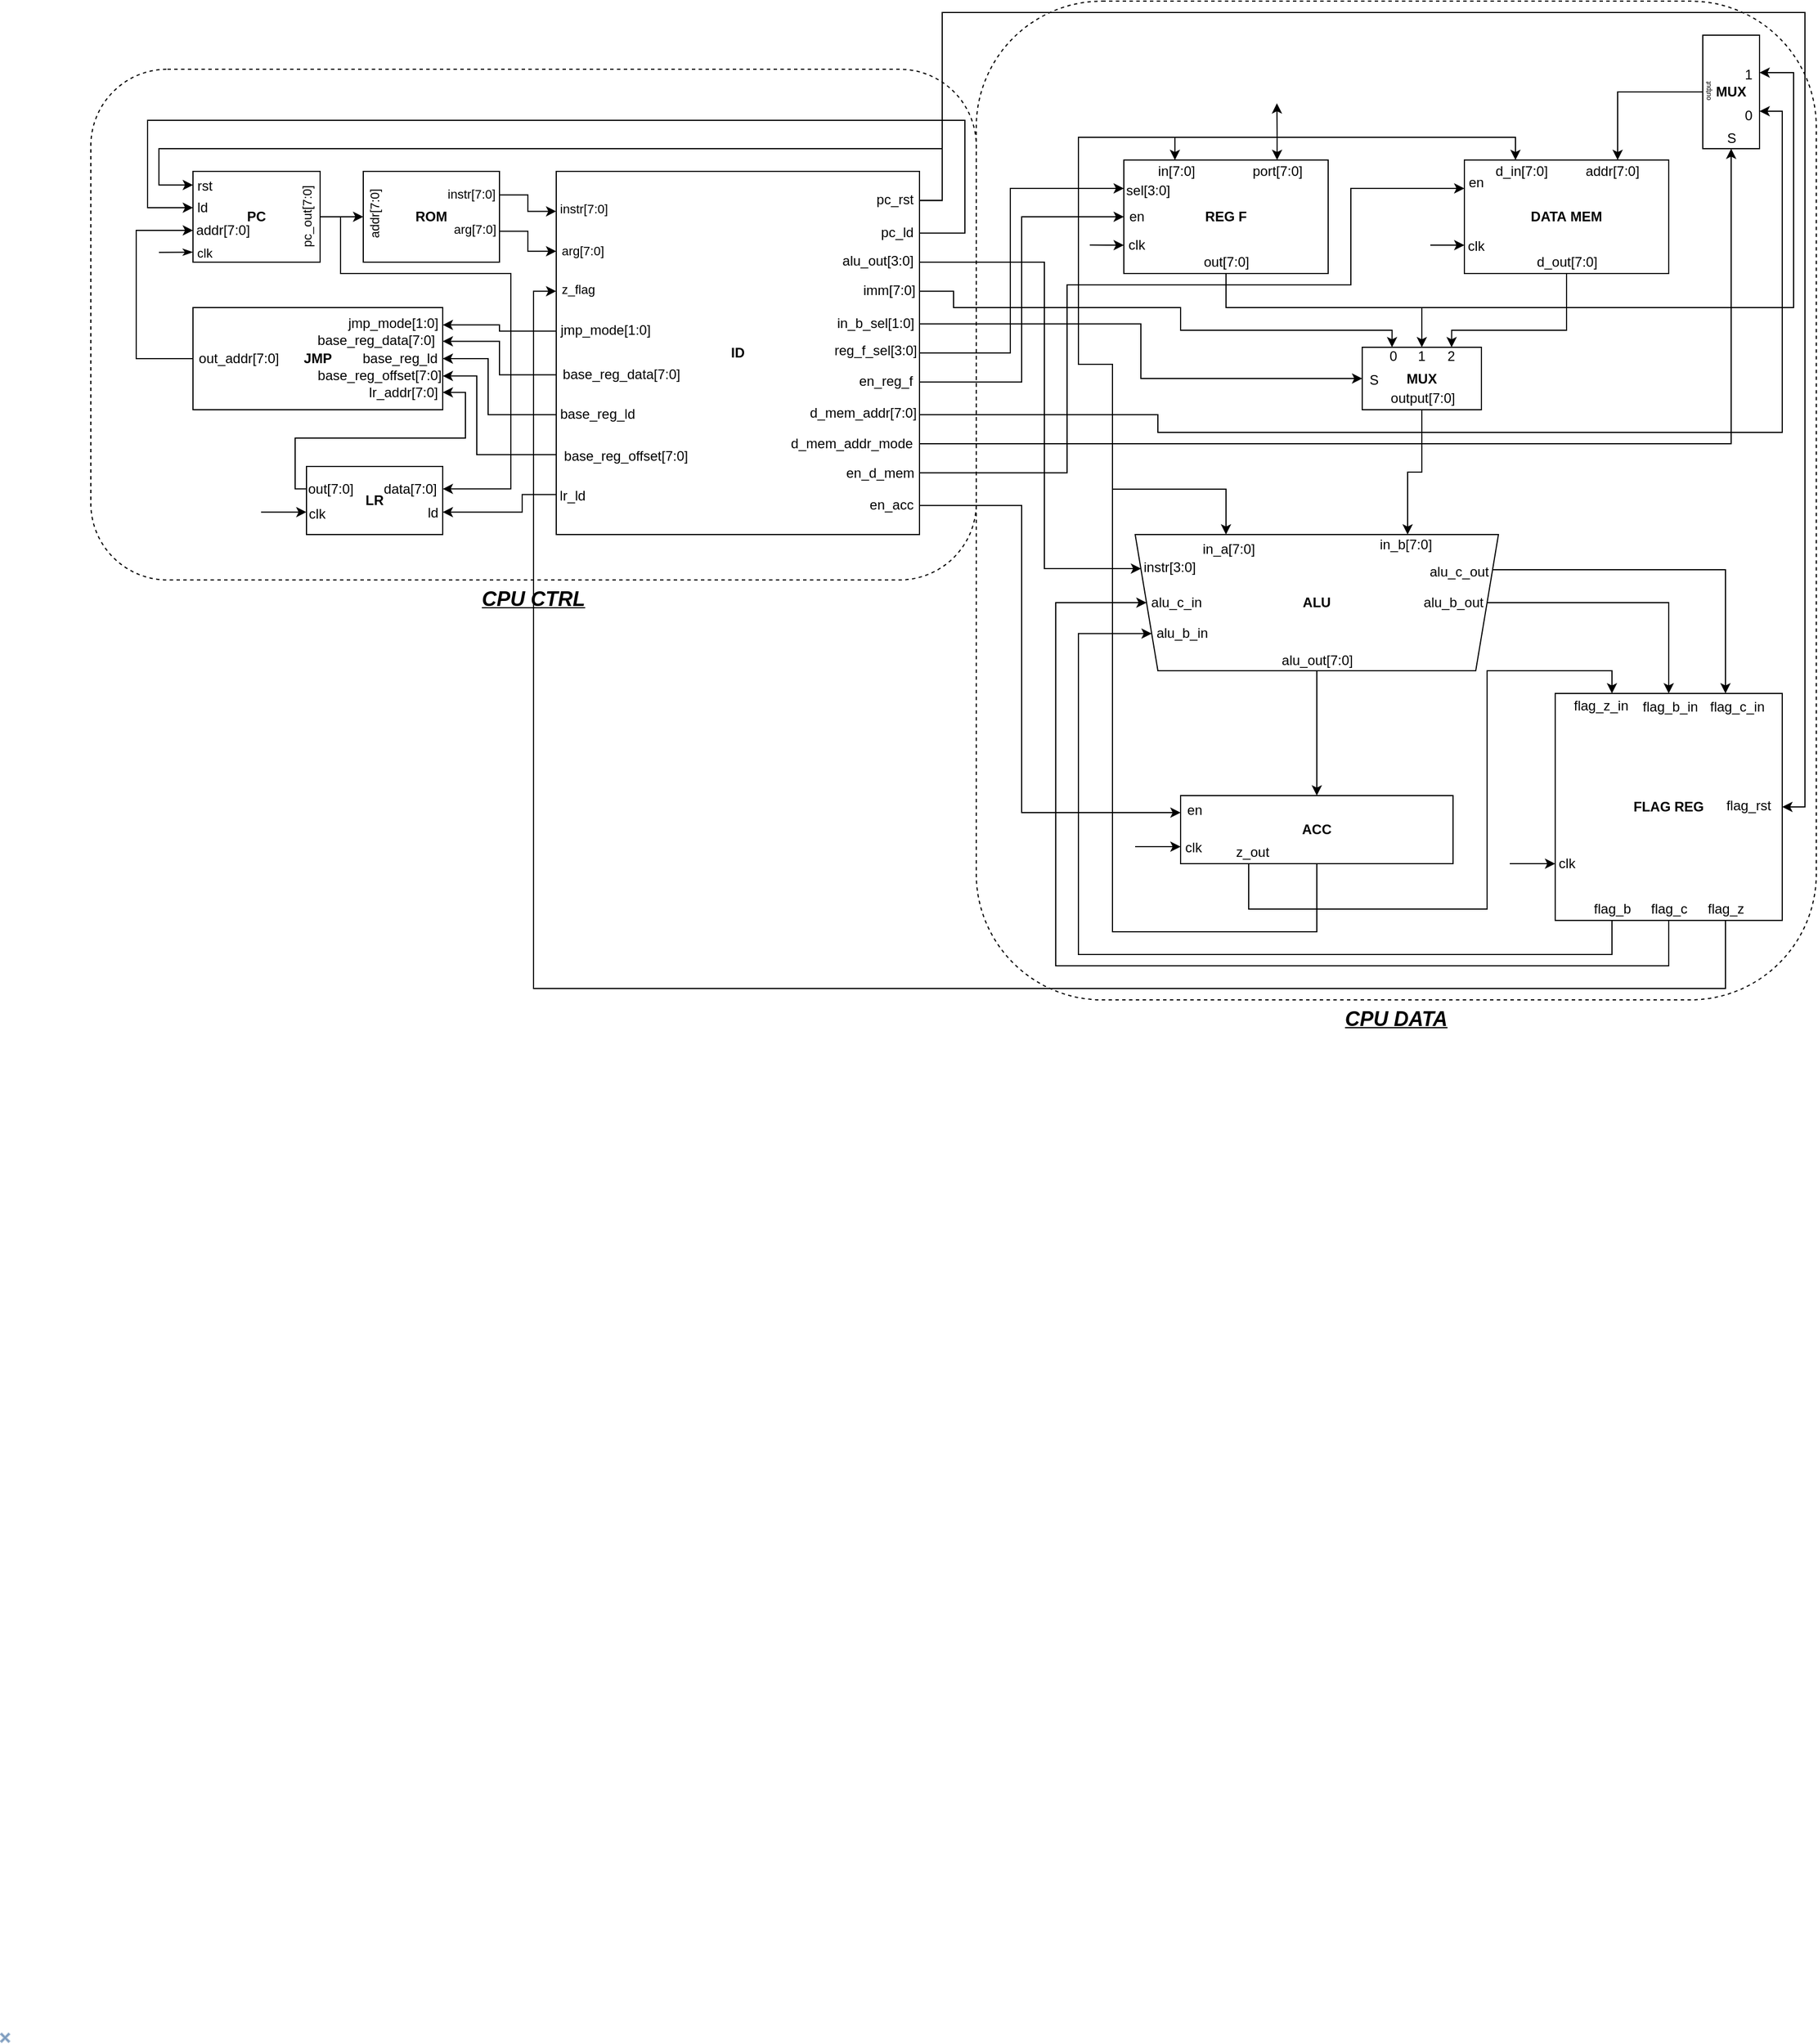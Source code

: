 <mxfile scale="1" border="50">
    <diagram id="46gFqRR7cMOW59YAce9c" name="Page-1">
        <mxGraphModel dx="1373" dy="2453" grid="1" gridSize="10" guides="1" tooltips="1" connect="1" arrows="1" fold="1" page="1" pageScale="1" pageWidth="1600" pageHeight="900" background="none" math="0" shadow="0">
            <root>
                <mxCell id="0"/>
                <mxCell id="1" parent="0"/>
                <mxCell id="214" value="&lt;b&gt;&lt;i&gt;&lt;u&gt;&lt;font style=&quot;font-size: 18px;&quot;&gt;CPU DATA&lt;/font&gt;&lt;/u&gt;&lt;/i&gt;&lt;/b&gt;" style="rounded=1;whiteSpace=wrap;html=1;sketch=0;hachureGap=4;jiggle=2;curveFitting=1;fontFamily=Helvetica;fontSize=12;fillColor=none;dashed=1;strokeWidth=1;glass=0;labelPosition=center;verticalLabelPosition=bottom;align=center;verticalAlign=top;" vertex="1" parent="1">
                    <mxGeometry x="860" y="-1790" width="740" height="880" as="geometry"/>
                </mxCell>
                <mxCell id="163" value="DATA&amp;nbsp;MEM" style="rounded=0;whiteSpace=wrap;html=1;hachureGap=4;fontFamily=Helvetica;fontSize=12;fontStyle=1;points=[[0,0.25,0,0,0],[0,0.5,0,0,0],[0,0.75,0,0,0],[0.25,0,0,0,0],[0.5,1,0,0,0],[0.75,0,0,0,0]];" vertex="1" parent="1">
                    <mxGeometry x="1290" y="-1650" width="180" height="100" as="geometry"/>
                </mxCell>
                <mxCell id="193" value="MUX" style="rounded=0;whiteSpace=wrap;html=1;sketch=0;hachureGap=4;jiggle=2;curveFitting=1;fontFamily=Helvetica;fontSize=12;points=[[0,0.5,0,0,0],[0.25,0,0,0,0],[0.5,0,0,0,0],[0.5,1,0,0,0],[0.75,0,0,0,0]];flipH=1;fontStyle=1;flipV=1;direction=west;" vertex="1" parent="1">
                    <mxGeometry x="1200" y="-1485" width="105" height="55" as="geometry"/>
                </mxCell>
                <mxCell id="29" value="&lt;p&gt;&lt;span&gt;ID&lt;/span&gt;&lt;/p&gt;" style="rounded=0;whiteSpace=wrap;html=1;points=[[0,0.11,0,0,0],[0,0.22,0,0,0],[0,0.33,0,0,0],[0,0.44,0,0,0],[0,0.56,0,0,0],[0,0.67,0,0,0],[0,0.78,0,0,0],[0,0.89,0,0,0],[1,0.08,0,0,0],[1,0.17,0,0,0],[1,0.25,0,0,0],[1,0.33,0,0,0],[1,0.42,0,0,0],[1,0.5,0,0,0],[1,0.58,0,0,0],[1,0.67,0,0,0],[1,0.75,0,0,0],[1,0.83,0,0,0],[1,0.92,0,0,0]];fontStyle=1" parent="1" vertex="1">
                    <mxGeometry x="490" y="-1640" width="320" height="320" as="geometry"/>
                </mxCell>
                <mxCell id="201" style="edgeStyle=orthogonalEdgeStyle;rounded=0;sketch=0;hachureGap=4;jiggle=2;curveFitting=1;html=1;exitX=1;exitY=0.42;exitDx=0;exitDy=0;exitPerimeter=0;entryX=0;entryY=0.5;entryDx=0;entryDy=0;entryPerimeter=0;fontFamily=Helvetica;fontSize=12;startArrow=none;startFill=0;endArrow=classic;endFill=1;" edge="1" parent="1" source="29" target="193">
                    <mxGeometry relative="1" as="geometry"/>
                </mxCell>
                <mxCell id="206" value="in_b_sel[1:0]" style="edgeLabel;html=1;align=center;verticalAlign=middle;resizable=0;points=[];fontSize=12;fontFamily=Helvetica;" vertex="1" connectable="0" parent="201">
                    <mxGeometry x="-0.921" y="1" relative="1" as="geometry">
                        <mxPoint x="-57" as="offset"/>
                    </mxGeometry>
                </mxCell>
                <mxCell id="207" value="S" style="edgeLabel;html=1;align=center;verticalAlign=middle;resizable=0;points=[];fontSize=12;fontFamily=Helvetica;" vertex="1" connectable="0" parent="201">
                    <mxGeometry x="0.716" y="-1" relative="1" as="geometry">
                        <mxPoint x="72" as="offset"/>
                    </mxGeometry>
                </mxCell>
                <mxCell id="202" style="edgeStyle=orthogonalEdgeStyle;rounded=0;sketch=0;hachureGap=4;jiggle=2;curveFitting=1;html=1;exitX=1;exitY=0.33;exitDx=0;exitDy=0;exitPerimeter=0;entryX=0.25;entryY=0;entryDx=0;entryDy=0;entryPerimeter=0;fontFamily=Helvetica;fontSize=12;startArrow=none;startFill=0;endArrow=classic;endFill=1;" edge="1" parent="1" source="29" target="193">
                    <mxGeometry relative="1" as="geometry">
                        <Array as="points">
                            <mxPoint x="840" y="-1534"/>
                            <mxPoint x="840" y="-1520"/>
                            <mxPoint x="1040" y="-1520"/>
                            <mxPoint x="1040" y="-1500"/>
                            <mxPoint x="1226" y="-1500"/>
                        </Array>
                    </mxGeometry>
                </mxCell>
                <mxCell id="205" value="imm[7:0]" style="edgeLabel;html=1;align=center;verticalAlign=middle;resizable=0;points=[];fontSize=12;fontFamily=Helvetica;" vertex="1" connectable="0" parent="202">
                    <mxGeometry x="-0.755" y="-1" relative="1" as="geometry">
                        <mxPoint x="-70" y="-16" as="offset"/>
                    </mxGeometry>
                </mxCell>
                <mxCell id="208" value="0" style="edgeLabel;html=1;align=center;verticalAlign=middle;resizable=0;points=[];fontSize=12;fontFamily=Helvetica;" vertex="1" connectable="0" parent="202">
                    <mxGeometry x="0.778" y="-3" relative="1" as="geometry">
                        <mxPoint x="37" y="20" as="offset"/>
                    </mxGeometry>
                </mxCell>
                <mxCell id="203" style="edgeStyle=orthogonalEdgeStyle;rounded=0;sketch=0;hachureGap=4;jiggle=2;curveFitting=1;html=1;exitX=0.5;exitY=1;exitDx=0;exitDy=0;exitPerimeter=0;entryX=0.5;entryY=0;entryDx=0;entryDy=0;entryPerimeter=0;fontFamily=Helvetica;fontSize=12;startArrow=none;startFill=0;endArrow=classic;endFill=1;" edge="1" parent="1" source="148" target="193">
                    <mxGeometry relative="1" as="geometry">
                        <Array as="points">
                            <mxPoint x="1080" y="-1520"/>
                            <mxPoint x="1253" y="-1520"/>
                        </Array>
                    </mxGeometry>
                </mxCell>
                <mxCell id="209" value="1" style="edgeLabel;html=1;align=center;verticalAlign=middle;resizable=0;points=[];fontSize=12;fontFamily=Helvetica;" vertex="1" connectable="0" parent="203">
                    <mxGeometry x="0.747" y="1" relative="1" as="geometry">
                        <mxPoint x="-2" y="38" as="offset"/>
                    </mxGeometry>
                </mxCell>
                <mxCell id="148" value="REG F" style="rounded=0;whiteSpace=wrap;html=1;hachureGap=4;fontFamily=Helvetica;fontSize=12;fontStyle=1;points=[[0,0.25,0,0,0],[0,0.5,0,0,0],[0,0.75,0,0,0],[0.25,0,0,0,0],[0.5,1,0,0,0],[0.75,0,0,0,0]];" vertex="1" parent="1">
                    <mxGeometry x="990" y="-1650" width="180" height="100" as="geometry"/>
                </mxCell>
                <mxCell id="170" value="MUX" style="rounded=0;whiteSpace=wrap;html=1;sketch=0;hachureGap=4;jiggle=2;curveFitting=1;fontFamily=Helvetica;fontSize=12;points=[[0,0.33,0,0,0],[0,0.67,0,0,0],[0.5,1,0,0,0],[1,0.5,0,0,0]];flipH=1;fontStyle=1" vertex="1" parent="1">
                    <mxGeometry x="1500" y="-1760" width="50" height="100" as="geometry"/>
                </mxCell>
                <mxCell id="174" style="edgeStyle=orthogonalEdgeStyle;rounded=0;sketch=0;hachureGap=4;jiggle=2;curveFitting=1;html=1;exitX=1;exitY=0.75;exitDx=0;exitDy=0;exitPerimeter=0;entryX=0.5;entryY=1;entryDx=0;entryDy=0;entryPerimeter=0;fontFamily=Helvetica;fontSize=12;startArrow=none;startFill=0;endArrow=classic;endFill=1;" edge="1" parent="1" source="29" target="170">
                    <mxGeometry relative="1" as="geometry"/>
                </mxCell>
                <mxCell id="179" value="S" style="edgeLabel;html=1;align=center;verticalAlign=middle;resizable=0;points=[];fontSize=12;fontFamily=Helvetica;" vertex="1" connectable="0" parent="174">
                    <mxGeometry x="0.882" y="-2" relative="1" as="geometry">
                        <mxPoint x="-2" y="-67" as="offset"/>
                    </mxGeometry>
                </mxCell>
                <mxCell id="186" value="&lt;span style=&quot;font-size: 12px;&quot;&gt;d_mem_addr_mode&lt;/span&gt;" style="edgeLabel;html=1;align=center;verticalAlign=middle;resizable=0;points=[];fontSize=6;fontFamily=Helvetica;" vertex="1" connectable="0" parent="174">
                    <mxGeometry x="-0.957" relative="1" as="geometry">
                        <mxPoint x="-81" as="offset"/>
                    </mxGeometry>
                </mxCell>
                <mxCell id="175" style="edgeStyle=orthogonalEdgeStyle;rounded=0;sketch=0;hachureGap=4;jiggle=2;curveFitting=1;html=1;exitX=1;exitY=0.67;exitDx=0;exitDy=0;exitPerimeter=0;fontFamily=Helvetica;fontSize=12;startArrow=none;startFill=0;endArrow=classic;endFill=1;entryX=0;entryY=0.67;entryDx=0;entryDy=0;entryPerimeter=0;" edge="1" parent="1" source="29" target="170">
                    <mxGeometry relative="1" as="geometry">
                        <mxPoint x="1625" y="-1590" as="targetPoint"/>
                        <Array as="points">
                            <mxPoint x="1020" y="-1426"/>
                            <mxPoint x="1020" y="-1410"/>
                            <mxPoint x="1570" y="-1410"/>
                            <mxPoint x="1570" y="-1693"/>
                        </Array>
                    </mxGeometry>
                </mxCell>
                <mxCell id="180" value="0" style="edgeLabel;html=1;align=center;verticalAlign=middle;resizable=0;points=[];fontSize=12;fontFamily=Helvetica;" vertex="1" connectable="0" parent="175">
                    <mxGeometry x="0.918" relative="1" as="geometry">
                        <mxPoint x="-30" y="-20" as="offset"/>
                    </mxGeometry>
                </mxCell>
                <mxCell id="188" value="d_mem_addr[7:0]" style="edgeLabel;html=1;align=center;verticalAlign=middle;resizable=0;points=[];fontSize=12;fontFamily=Helvetica;" vertex="1" connectable="0" parent="175">
                    <mxGeometry x="-0.938" y="2" relative="1" as="geometry">
                        <mxPoint x="-84" as="offset"/>
                    </mxGeometry>
                </mxCell>
                <mxCell id="204" style="edgeStyle=orthogonalEdgeStyle;rounded=0;sketch=0;hachureGap=4;jiggle=2;curveFitting=1;html=1;exitX=0.5;exitY=1;exitDx=0;exitDy=0;exitPerimeter=0;entryX=0.75;entryY=0;entryDx=0;entryDy=0;entryPerimeter=0;fontFamily=Helvetica;fontSize=12;startArrow=none;startFill=0;endArrow=classic;endFill=1;" edge="1" parent="1" source="163" target="193">
                    <mxGeometry relative="1" as="geometry">
                        <Array as="points">
                            <mxPoint x="1380" y="-1500"/>
                            <mxPoint x="1279" y="-1500"/>
                        </Array>
                    </mxGeometry>
                </mxCell>
                <mxCell id="210" value="2" style="edgeLabel;html=1;align=center;verticalAlign=middle;resizable=0;points=[];fontSize=12;fontFamily=Helvetica;" vertex="1" connectable="0" parent="204">
                    <mxGeometry x="0.622" y="-1" relative="1" as="geometry">
                        <mxPoint x="-17" y="24" as="offset"/>
                    </mxGeometry>
                </mxCell>
                <mxCell id="213" value="d_out[7:0]" style="edgeLabel;html=1;align=center;verticalAlign=middle;resizable=0;points=[];fontSize=12;fontFamily=Helvetica;" vertex="1" connectable="0" parent="204">
                    <mxGeometry x="-0.826" relative="1" as="geometry">
                        <mxPoint y="-25" as="offset"/>
                    </mxGeometry>
                </mxCell>
                <mxCell id="167" style="edgeStyle=orthogonalEdgeStyle;rounded=0;sketch=0;hachureGap=4;jiggle=2;curveFitting=1;html=1;exitX=1;exitY=0.83;exitDx=0;exitDy=0;exitPerimeter=0;fontFamily=Helvetica;fontSize=12;startArrow=none;startFill=0;endArrow=classic;endFill=1;entryX=0;entryY=0.25;entryDx=0;entryDy=0;entryPerimeter=0;" edge="1" parent="1" source="29" target="163">
                    <mxGeometry relative="1" as="geometry">
                        <mxPoint x="1210" y="-1500" as="targetPoint"/>
                        <Array as="points">
                            <mxPoint x="940" y="-1374"/>
                            <mxPoint x="940" y="-1540"/>
                            <mxPoint x="1190" y="-1540"/>
                            <mxPoint x="1190" y="-1625"/>
                        </Array>
                    </mxGeometry>
                </mxCell>
                <mxCell id="168" value="en_d_mem" style="edgeLabel;html=1;align=center;verticalAlign=middle;resizable=0;points=[];fontSize=12;fontFamily=Helvetica;" vertex="1" connectable="0" parent="167">
                    <mxGeometry x="-0.88" y="-6" relative="1" as="geometry">
                        <mxPoint x="-79" y="-6" as="offset"/>
                    </mxGeometry>
                </mxCell>
                <mxCell id="169" value="en" style="edgeLabel;html=1;align=center;verticalAlign=middle;resizable=0;points=[];fontSize=12;fontFamily=Helvetica;" vertex="1" connectable="0" parent="167">
                    <mxGeometry x="0.867" y="2" relative="1" as="geometry">
                        <mxPoint x="58" y="-3" as="offset"/>
                    </mxGeometry>
                </mxCell>
                <mxCell id="171" style="edgeStyle=orthogonalEdgeStyle;rounded=0;sketch=0;hachureGap=4;jiggle=2;curveFitting=1;html=1;exitX=0.25;exitY=0;exitDx=0;exitDy=0;exitPerimeter=0;entryX=0.25;entryY=0;entryDx=0;entryDy=0;entryPerimeter=0;fontFamily=Helvetica;fontSize=12;startArrow=none;startFill=0;endArrow=classic;endFill=1;" edge="1" parent="1" source="148" target="163">
                    <mxGeometry relative="1" as="geometry">
                        <Array as="points">
                            <mxPoint x="1035" y="-1670"/>
                            <mxPoint x="1335" y="-1670"/>
                        </Array>
                    </mxGeometry>
                </mxCell>
                <mxCell id="177" value="d_in[7:0]" style="edgeLabel;html=1;align=center;verticalAlign=middle;resizable=0;points=[];fontSize=12;fontFamily=Helvetica;" vertex="1" connectable="0" parent="171">
                    <mxGeometry x="0.758" relative="1" as="geometry">
                        <mxPoint x="26" y="30" as="offset"/>
                    </mxGeometry>
                </mxCell>
                <mxCell id="176" style="edgeStyle=orthogonalEdgeStyle;rounded=0;sketch=0;hachureGap=4;jiggle=2;curveFitting=1;html=1;exitX=0.5;exitY=1;exitDx=0;exitDy=0;exitPerimeter=0;entryX=0;entryY=0.33;entryDx=0;entryDy=0;entryPerimeter=0;fontFamily=Helvetica;fontSize=12;startArrow=none;startFill=0;endArrow=classic;endFill=1;" edge="1" parent="1" source="148" target="170">
                    <mxGeometry relative="1" as="geometry">
                        <Array as="points">
                            <mxPoint x="1080" y="-1520"/>
                            <mxPoint x="1580" y="-1520"/>
                            <mxPoint x="1580" y="-1727"/>
                        </Array>
                    </mxGeometry>
                </mxCell>
                <mxCell id="181" value="1" style="edgeLabel;html=1;align=center;verticalAlign=middle;resizable=0;points=[];fontSize=12;fontFamily=Helvetica;" vertex="1" connectable="0" parent="176">
                    <mxGeometry x="0.938" y="2" relative="1" as="geometry">
                        <mxPoint x="-34" as="offset"/>
                    </mxGeometry>
                </mxCell>
                <mxCell id="185" value="out[7:0]" style="edgeLabel;html=1;align=center;verticalAlign=middle;resizable=0;points=[];fontSize=12;fontFamily=Helvetica;" vertex="1" connectable="0" parent="176">
                    <mxGeometry x="-0.903" relative="1" as="geometry">
                        <mxPoint x="-7" y="-40" as="offset"/>
                    </mxGeometry>
                </mxCell>
                <mxCell id="155" style="edgeStyle=orthogonalEdgeStyle;rounded=0;sketch=0;hachureGap=4;jiggle=2;curveFitting=1;html=1;exitX=0.75;exitY=0;exitDx=0;exitDy=0;exitPerimeter=0;fontFamily=Helvetica;fontSize=12;startArrow=classic;startFill=1;endArrow=classic;endFill=1;" edge="1" parent="1" source="148">
                    <mxGeometry relative="1" as="geometry">
                        <mxPoint x="1124.833" y="-1700" as="targetPoint"/>
                    </mxGeometry>
                </mxCell>
                <mxCell id="156" value="&lt;font style=&quot;font-size: 12px;&quot;&gt;port[7:0]&lt;/font&gt;" style="edgeLabel;html=1;align=center;verticalAlign=middle;resizable=0;points=[];fontSize=12;fontFamily=Helvetica;" vertex="1" connectable="0" parent="155">
                    <mxGeometry x="-0.159" relative="1" as="geometry">
                        <mxPoint y="31" as="offset"/>
                    </mxGeometry>
                </mxCell>
                <mxCell id="119" value="FLAG REG" style="rounded=0;whiteSpace=wrap;html=1;hachureGap=4;fontFamily=Helvetica;fontSize=12;fontStyle=1;points=[[0,0.75,0,0,0],[0.25,0,0,0,0],[0.25,1,0,0,0],[0.5,0,0,0,0],[0.5,1,0,0,0],[0.75,0,0,0,0],[0.75,1,0,0,0],[1,0.5,0,0,0]];" parent="1" vertex="1">
                    <mxGeometry x="1370" y="-1180" width="200" height="200" as="geometry"/>
                </mxCell>
                <mxCell id="101" value="ALU" style="shape=trapezoid;perimeter=trapezoidPerimeter;whiteSpace=wrap;html=1;fixedSize=1;rounded=0;strokeColor=default;fontFamily=Helvetica;fontSize=12;fontColor=default;fillColor=default;flipV=1;fontStyle=1" parent="1" vertex="1">
                    <mxGeometry x="1000" y="-1320" width="320" height="120" as="geometry"/>
                </mxCell>
                <mxCell id="133" style="edgeStyle=orthogonalEdgeStyle;rounded=0;sketch=0;hachureGap=4;jiggle=2;curveFitting=1;html=1;exitX=0.5;exitY=0;exitDx=0;exitDy=0;exitPerimeter=0;entryX=1;entryY=0.5;entryDx=0;entryDy=0;fontFamily=Helvetica;fontSize=12;startArrow=classic;startFill=1;endArrow=none;endFill=0;" edge="1" parent="1" source="119" target="101">
                    <mxGeometry relative="1" as="geometry">
                        <Array as="points">
                            <mxPoint x="1470" y="-1260"/>
                        </Array>
                    </mxGeometry>
                </mxCell>
                <mxCell id="141" value="alu_b_out" style="edgeLabel;html=1;align=center;verticalAlign=middle;resizable=0;points=[];fontSize=12;fontFamily=Helvetica;" vertex="1" connectable="0" parent="133">
                    <mxGeometry x="0.625" y="3" relative="1" as="geometry">
                        <mxPoint x="-75" y="-3" as="offset"/>
                    </mxGeometry>
                </mxCell>
                <mxCell id="143" value="flag_b_in" style="edgeLabel;html=1;align=center;verticalAlign=middle;resizable=0;points=[];fontSize=12;fontFamily=Helvetica;" vertex="1" connectable="0" parent="133">
                    <mxGeometry x="-0.462" relative="1" as="geometry">
                        <mxPoint x="1" y="76" as="offset"/>
                    </mxGeometry>
                </mxCell>
                <mxCell id="136" style="edgeStyle=orthogonalEdgeStyle;rounded=0;sketch=0;hachureGap=4;jiggle=2;curveFitting=1;html=1;exitX=0.25;exitY=1;exitDx=0;exitDy=0;exitPerimeter=0;entryX=0;entryY=0.75;entryDx=0;entryDy=0;fontFamily=Helvetica;fontSize=12;startArrow=none;startFill=0;endArrow=classic;endFill=1;" edge="1" parent="1" source="119" target="101">
                    <mxGeometry relative="1" as="geometry">
                        <Array as="points">
                            <mxPoint x="1420" y="-950"/>
                            <mxPoint x="950" y="-950"/>
                            <mxPoint x="950" y="-1233"/>
                        </Array>
                    </mxGeometry>
                </mxCell>
                <mxCell id="139" value="alu_b_in" style="edgeLabel;html=1;align=center;verticalAlign=middle;resizable=0;points=[];fontSize=12;fontFamily=Helvetica;" vertex="1" connectable="0" parent="136">
                    <mxGeometry x="0.874" y="1" relative="1" as="geometry">
                        <mxPoint x="79" as="offset"/>
                    </mxGeometry>
                </mxCell>
                <mxCell id="145" value="flag_b" style="edgeLabel;html=1;align=center;verticalAlign=middle;resizable=0;points=[];fontSize=12;fontFamily=Helvetica;" vertex="1" connectable="0" parent="136">
                    <mxGeometry x="-0.929" y="4" relative="1" as="geometry">
                        <mxPoint y="-44" as="offset"/>
                    </mxGeometry>
                </mxCell>
                <mxCell id="137" style="edgeStyle=orthogonalEdgeStyle;rounded=0;sketch=0;hachureGap=4;jiggle=2;curveFitting=1;html=1;exitX=0.5;exitY=1;exitDx=0;exitDy=0;exitPerimeter=0;entryX=0;entryY=0.5;entryDx=0;entryDy=0;fontFamily=Helvetica;fontSize=12;startArrow=none;startFill=0;endArrow=classic;endFill=1;" edge="1" parent="1" source="119" target="101">
                    <mxGeometry relative="1" as="geometry">
                        <Array as="points">
                            <mxPoint x="1470" y="-940"/>
                            <mxPoint x="930" y="-940"/>
                            <mxPoint x="930" y="-1260"/>
                        </Array>
                    </mxGeometry>
                </mxCell>
                <mxCell id="138" value="alu_c_in" style="edgeLabel;html=1;align=center;verticalAlign=middle;resizable=0;points=[];fontSize=12;fontFamily=Helvetica;" vertex="1" connectable="0" parent="137">
                    <mxGeometry x="0.858" y="3" relative="1" as="geometry">
                        <mxPoint x="95" y="3" as="offset"/>
                    </mxGeometry>
                </mxCell>
                <mxCell id="146" value="flag_c" style="edgeLabel;html=1;align=center;verticalAlign=middle;resizable=0;points=[];fontSize=12;fontFamily=Helvetica;" vertex="1" connectable="0" parent="137">
                    <mxGeometry x="-0.794" y="1" relative="1" as="geometry">
                        <mxPoint x="61" y="-51" as="offset"/>
                    </mxGeometry>
                </mxCell>
                <mxCell id="128" style="edgeStyle=orthogonalEdgeStyle;rounded=0;sketch=0;hachureGap=4;jiggle=2;curveFitting=1;html=1;exitX=1;exitY=0.5;exitDx=0;exitDy=0;exitPerimeter=0;fontFamily=Helvetica;fontSize=12;endArrow=none;endFill=0;startArrow=classic;startFill=1;entryX=1;entryY=0.08;entryDx=0;entryDy=0;entryPerimeter=0;" edge="1" parent="1" source="119" target="29">
                    <mxGeometry relative="1" as="geometry">
                        <mxPoint x="1010" y="-1600" as="targetPoint"/>
                        <Array as="points">
                            <mxPoint x="1590" y="-1080"/>
                            <mxPoint x="1590" y="-1780"/>
                            <mxPoint x="830" y="-1780"/>
                            <mxPoint x="830" y="-1614"/>
                        </Array>
                    </mxGeometry>
                </mxCell>
                <mxCell id="129" value="flag_rst" style="edgeLabel;html=1;align=center;verticalAlign=middle;resizable=0;points=[];fontSize=12;fontFamily=Helvetica;" vertex="1" connectable="0" parent="128">
                    <mxGeometry x="-0.967" y="-5" relative="1" as="geometry">
                        <mxPoint x="-55" y="6" as="offset"/>
                    </mxGeometry>
                </mxCell>
                <mxCell id="153" style="edgeStyle=orthogonalEdgeStyle;rounded=0;sketch=0;hachureGap=4;jiggle=2;curveFitting=1;html=1;exitX=1;exitY=0.58;exitDx=0;exitDy=0;exitPerimeter=0;fontFamily=Helvetica;fontSize=12;startArrow=none;startFill=0;endArrow=classic;endFill=1;entryX=0;entryY=0.5;entryDx=0;entryDy=0;entryPerimeter=0;" edge="1" parent="1" source="29" target="148">
                    <mxGeometry relative="1" as="geometry">
                        <mxPoint x="850" y="-1454.25" as="targetPoint"/>
                    </mxGeometry>
                </mxCell>
                <mxCell id="159" value="en" style="edgeLabel;html=1;align=center;verticalAlign=middle;resizable=0;points=[];fontSize=12;fontFamily=Helvetica;" vertex="1" connectable="0" parent="153">
                    <mxGeometry x="0.819" relative="1" as="geometry">
                        <mxPoint x="40" as="offset"/>
                    </mxGeometry>
                </mxCell>
                <mxCell id="160" value="en_reg_f" style="edgeLabel;html=1;align=center;verticalAlign=middle;resizable=0;points=[];fontSize=12;fontFamily=Helvetica;" vertex="1" connectable="0" parent="153">
                    <mxGeometry x="-0.866" y="1" relative="1" as="geometry">
                        <mxPoint x="-52" as="offset"/>
                    </mxGeometry>
                </mxCell>
                <mxCell id="154" style="edgeStyle=orthogonalEdgeStyle;rounded=0;sketch=0;hachureGap=4;jiggle=2;curveFitting=1;html=1;exitX=1;exitY=0.5;exitDx=0;exitDy=0;exitPerimeter=0;entryX=0;entryY=0.25;entryDx=0;entryDy=0;entryPerimeter=0;fontFamily=Helvetica;fontSize=12;startArrow=none;startFill=0;endArrow=classic;endFill=1;" edge="1" parent="1" source="29" target="148">
                    <mxGeometry relative="1" as="geometry">
                        <Array as="points">
                            <mxPoint x="890" y="-1480"/>
                            <mxPoint x="890" y="-1625"/>
                        </Array>
                    </mxGeometry>
                </mxCell>
                <mxCell id="158" value="sel[3:0]" style="edgeLabel;html=1;align=center;verticalAlign=middle;resizable=0;points=[];fontSize=12;fontFamily=Helvetica;" vertex="1" connectable="0" parent="154">
                    <mxGeometry x="0.819" y="-2" relative="1" as="geometry">
                        <mxPoint x="50" as="offset"/>
                    </mxGeometry>
                </mxCell>
                <mxCell id="161" value="reg_f_sel[3:0]" style="edgeLabel;html=1;align=center;verticalAlign=middle;resizable=0;points=[];fontSize=12;fontFamily=Helvetica;" vertex="1" connectable="0" parent="154">
                    <mxGeometry x="-0.891" y="2" relative="1" as="geometry">
                        <mxPoint x="-57" as="offset"/>
                    </mxGeometry>
                </mxCell>
                <mxCell id="149" style="edgeStyle=orthogonalEdgeStyle;rounded=0;sketch=0;hachureGap=4;jiggle=2;curveFitting=1;html=1;exitX=0.5;exitY=1;exitDx=0;exitDy=0;exitPerimeter=0;fontFamily=Helvetica;fontSize=12;startArrow=none;startFill=0;endArrow=classic;endFill=1;entryX=0.25;entryY=0;entryDx=0;entryDy=0;entryPerimeter=0;" edge="1" parent="1" source="106" target="148">
                    <mxGeometry relative="1" as="geometry">
                        <mxPoint x="950" y="-1490" as="targetPoint"/>
                        <Array as="points">
                            <mxPoint x="1160" y="-970"/>
                            <mxPoint x="980" y="-970"/>
                            <mxPoint x="980" y="-1470"/>
                            <mxPoint x="950" y="-1470"/>
                            <mxPoint x="950" y="-1670"/>
                            <mxPoint x="1035" y="-1670"/>
                        </Array>
                    </mxGeometry>
                </mxCell>
                <mxCell id="157" value="in[7:0]" style="edgeLabel;html=1;align=center;verticalAlign=middle;resizable=0;points=[];fontSize=12;fontFamily=Helvetica;" vertex="1" connectable="0" parent="149">
                    <mxGeometry x="0.97" y="1" relative="1" as="geometry">
                        <mxPoint y="26" as="offset"/>
                    </mxGeometry>
                </mxCell>
                <mxCell id="106" value="ACC" style="rounded=0;whiteSpace=wrap;html=1;strokeColor=default;fontFamily=Helvetica;fontSize=12;fontColor=default;fillColor=default;fontStyle=1;points=[[0,0.25,0,0,0],[0,0.75,0,0,0],[0.25,1,0,0,0],[0.5,0,0,0,0],[0.5,1,0,0,0]];" parent="1" vertex="1">
                    <mxGeometry x="1040" y="-1090" width="240" height="60" as="geometry"/>
                </mxCell>
                <mxCell id="114" style="edgeStyle=orthogonalEdgeStyle;rounded=0;sketch=0;hachureGap=4;jiggle=2;curveFitting=1;html=1;exitX=0;exitY=0.75;exitDx=0;exitDy=0;exitPerimeter=0;fontFamily=Helvetica;fontSize=12;fontColor=default;startArrow=classic;startFill=1;endArrow=none;endFill=0;" parent="1" source="106" edge="1">
                    <mxGeometry relative="1" as="geometry">
                        <mxPoint x="1000" y="-1045" as="targetPoint"/>
                    </mxGeometry>
                </mxCell>
                <mxCell id="115" value="clk" style="edgeLabel;html=1;align=center;verticalAlign=middle;resizable=0;points=[];fontSize=12;fontFamily=Helvetica;fontColor=default;" parent="114" vertex="1" connectable="0">
                    <mxGeometry x="-0.275" y="1" relative="1" as="geometry">
                        <mxPoint x="25" as="offset"/>
                    </mxGeometry>
                </mxCell>
                <mxCell id="116" style="edgeStyle=orthogonalEdgeStyle;rounded=0;sketch=0;hachureGap=4;jiggle=2;curveFitting=1;html=1;exitX=1;exitY=0.92;exitDx=0;exitDy=0;exitPerimeter=0;fontFamily=Helvetica;fontSize=12;fontColor=default;startArrow=none;startFill=0;endArrow=classic;endFill=1;entryX=0;entryY=0.25;entryDx=0;entryDy=0;entryPerimeter=0;" parent="1" source="29" target="106" edge="1">
                    <mxGeometry relative="1" as="geometry">
                        <mxPoint x="920" y="-1070" as="targetPoint"/>
                        <Array as="points">
                            <mxPoint x="900" y="-1346"/>
                            <mxPoint x="900" y="-1075"/>
                        </Array>
                    </mxGeometry>
                </mxCell>
                <mxCell id="117" value="en_acc" style="edgeLabel;html=1;align=center;verticalAlign=middle;resizable=0;points=[];fontSize=12;fontFamily=Helvetica;fontColor=default;" parent="116" vertex="1" connectable="0">
                    <mxGeometry x="-0.949" y="-2" relative="1" as="geometry">
                        <mxPoint x="-38" y="-3" as="offset"/>
                    </mxGeometry>
                </mxCell>
                <mxCell id="118" value="en" style="edgeLabel;html=1;align=center;verticalAlign=middle;resizable=0;points=[];fontSize=12;fontFamily=Helvetica;fontColor=default;" parent="116" vertex="1" connectable="0">
                    <mxGeometry x="0.925" y="2" relative="1" as="geometry">
                        <mxPoint x="30" as="offset"/>
                    </mxGeometry>
                </mxCell>
                <mxCell id="134" style="edgeStyle=orthogonalEdgeStyle;rounded=0;sketch=0;hachureGap=4;jiggle=2;curveFitting=1;html=1;exitX=1;exitY=0.25;exitDx=0;exitDy=0;entryX=0.75;entryY=0;entryDx=0;entryDy=0;entryPerimeter=0;fontFamily=Helvetica;fontSize=12;startArrow=none;startFill=0;endArrow=classic;endFill=1;" edge="1" parent="1" source="101" target="119">
                    <mxGeometry relative="1" as="geometry"/>
                </mxCell>
                <mxCell id="140" value="alu_c_out" style="edgeLabel;html=1;align=center;verticalAlign=middle;resizable=0;points=[];fontSize=12;fontFamily=Helvetica;" vertex="1" connectable="0" parent="134">
                    <mxGeometry x="-0.818" y="-2" relative="1" as="geometry">
                        <mxPoint x="-59" as="offset"/>
                    </mxGeometry>
                </mxCell>
                <mxCell id="144" value="flag_c_in" style="edgeLabel;html=1;align=center;verticalAlign=middle;resizable=0;points=[];fontSize=12;fontFamily=Helvetica;" vertex="1" connectable="0" parent="134">
                    <mxGeometry x="0.576" y="-1" relative="1" as="geometry">
                        <mxPoint x="11" y="78" as="offset"/>
                    </mxGeometry>
                </mxCell>
                <mxCell id="105" style="edgeStyle=orthogonalEdgeStyle;rounded=0;sketch=0;hachureGap=4;jiggle=2;curveFitting=1;html=1;exitX=0.5;exitY=1;exitDx=0;exitDy=0;fontFamily=Helvetica;fontSize=12;fontColor=default;startArrow=none;startFill=0;endArrow=classic;endFill=1;entryX=0.5;entryY=0;entryDx=0;entryDy=0;" parent="1" source="101" target="106" edge="1">
                    <mxGeometry relative="1" as="geometry">
                        <mxPoint x="1160" y="-1110" as="targetPoint"/>
                    </mxGeometry>
                </mxCell>
                <mxCell id="107" value="alu_out[7:0]" style="edgeLabel;html=1;align=center;verticalAlign=middle;resizable=0;points=[];fontSize=12;fontFamily=Helvetica;fontColor=default;" parent="105" vertex="1" connectable="0">
                    <mxGeometry x="-0.735" relative="1" as="geometry">
                        <mxPoint y="-24" as="offset"/>
                    </mxGeometry>
                </mxCell>
                <mxCell id="102" style="edgeStyle=orthogonalEdgeStyle;rounded=0;sketch=0;hachureGap=4;jiggle=2;curveFitting=1;html=1;exitX=1;exitY=0.25;exitDx=0;exitDy=0;exitPerimeter=0;fontFamily=Helvetica;fontSize=12;fontColor=default;startArrow=none;startFill=0;endArrow=classic;endFill=1;entryX=0;entryY=0.25;entryDx=0;entryDy=0;" parent="1" source="29" target="101" edge="1">
                    <mxGeometry relative="1" as="geometry">
                        <mxPoint x="1020" y="-1260" as="targetPoint"/>
                        <Array as="points">
                            <mxPoint x="920" y="-1560"/>
                            <mxPoint x="920" y="-1290"/>
                            <mxPoint x="1005" y="-1290"/>
                        </Array>
                    </mxGeometry>
                </mxCell>
                <mxCell id="103" value="instr[3:0]" style="edgeLabel;html=1;align=center;verticalAlign=middle;resizable=0;points=[];fontSize=12;fontFamily=Helvetica;fontColor=default;" parent="102" vertex="1" connectable="0">
                    <mxGeometry x="0.8" y="-4" relative="1" as="geometry">
                        <mxPoint x="70" y="-5" as="offset"/>
                    </mxGeometry>
                </mxCell>
                <mxCell id="104" value="alu_out[3:0]" style="edgeLabel;html=1;align=center;verticalAlign=middle;resizable=0;points=[];fontSize=12;fontFamily=Helvetica;fontColor=default;" parent="102" vertex="1" connectable="0">
                    <mxGeometry x="-0.856" y="-2" relative="1" as="geometry">
                        <mxPoint x="-71" y="-3" as="offset"/>
                    </mxGeometry>
                </mxCell>
                <mxCell id="63" value="&lt;p style=&quot;font-size: 12px;&quot;&gt;&lt;font style=&quot;font-size: 12px;&quot;&gt;&lt;span style=&quot;font-size: 12px;&quot;&gt;LR&lt;/span&gt;&lt;/font&gt;&lt;/p&gt;" style="rounded=0;whiteSpace=wrap;html=1;hachureGap=4;fontFamily=Helvetica;fontSize=12;points=[[0,0.33,0,0,0],[0,0.67,0,0,0],[1,0.33,0,0,0],[1,0.67,0,0,0]];fontStyle=1" parent="1" vertex="1">
                    <mxGeometry x="270" y="-1380" width="120" height="60" as="geometry"/>
                </mxCell>
                <mxCell id="96" style="edgeStyle=orthogonalEdgeStyle;rounded=0;sketch=0;hachureGap=4;jiggle=2;curveFitting=1;html=1;exitX=1;exitY=0.5;exitDx=0;exitDy=0;exitPerimeter=0;entryX=1;entryY=0.33;entryDx=0;entryDy=0;entryPerimeter=0;fontFamily=Helvetica;fontSize=12;fontColor=default;startArrow=none;startFill=0;endArrow=classic;endFill=1;" parent="1" source="2" target="63" edge="1">
                    <mxGeometry relative="1" as="geometry">
                        <Array as="points">
                            <mxPoint x="300" y="-1600"/>
                            <mxPoint x="300" y="-1550"/>
                            <mxPoint x="450" y="-1550"/>
                            <mxPoint x="450" y="-1360"/>
                        </Array>
                    </mxGeometry>
                </mxCell>
                <mxCell id="97" value="data[7:0]" style="edgeLabel;html=1;align=center;verticalAlign=middle;resizable=0;points=[];fontSize=12;fontFamily=Helvetica;fontColor=default;" parent="96" vertex="1" connectable="0">
                    <mxGeometry x="0.927" y="1" relative="1" as="geometry">
                        <mxPoint x="-47" y="-1" as="offset"/>
                    </mxGeometry>
                </mxCell>
                <object label="&lt;span&gt;PC&lt;/span&gt;" id="2">
                    <mxCell style="rounded=0;whiteSpace=wrap;html=1;points=[[0,0.15,0,0,0],[0,0.4,0,0,0],[0,0.65,0,0,0],[0,0.89,0,0,0],[1,0.5,0,0,0]];movable=1;resizable=1;rotatable=1;deletable=1;editable=1;connectable=1;container=0;fontStyle=1" parent="1" vertex="1">
                        <mxGeometry x="170" y="-1640" width="112" height="80" as="geometry"/>
                    </mxCell>
                </object>
                <mxCell id="92" style="edgeStyle=orthogonalEdgeStyle;rounded=0;sketch=0;hachureGap=4;jiggle=2;curveFitting=1;html=1;exitX=1;exitY=0.17;exitDx=0;exitDy=0;exitPerimeter=0;fontFamily=Helvetica;fontSize=12;fontColor=default;startArrow=none;startFill=0;endArrow=classic;endFill=1;entryX=0;entryY=0.4;entryDx=0;entryDy=0;entryPerimeter=0;" parent="1" source="29" target="2" edge="1">
                    <mxGeometry relative="1" as="geometry">
                        <mxPoint x="130" y="-1680" as="targetPoint"/>
                        <Array as="points">
                            <mxPoint x="850" y="-1586"/>
                            <mxPoint x="850" y="-1685"/>
                            <mxPoint x="130" y="-1685"/>
                            <mxPoint x="130" y="-1608"/>
                        </Array>
                    </mxGeometry>
                </mxCell>
                <mxCell id="93" value="ld" style="edgeLabel;html=1;align=center;verticalAlign=middle;resizable=0;points=[];fontSize=12;fontFamily=Helvetica;fontColor=default;" parent="92" vertex="1" connectable="0">
                    <mxGeometry x="0.97" relative="1" as="geometry">
                        <mxPoint x="22" as="offset"/>
                    </mxGeometry>
                </mxCell>
                <mxCell id="94" value="pc_ld" style="edgeLabel;html=1;align=center;verticalAlign=middle;resizable=0;points=[];fontSize=12;fontFamily=Helvetica;fontColor=default;" parent="92" vertex="1" connectable="0">
                    <mxGeometry x="-0.971" y="1" relative="1" as="geometry">
                        <mxPoint x="-34" as="offset"/>
                    </mxGeometry>
                </mxCell>
                <mxCell id="73" value="&lt;span&gt;JMP&lt;/span&gt;" style="rounded=0;whiteSpace=wrap;html=1;strokeColor=default;fontFamily=Helvetica;fontSize=12;fontColor=default;fillColor=default;points=[[0,0.5,0,0,0],[1,0.17,0,0,0],[1,0.33,0,0,0],[1,0.5,0,0,0],[1,0.67,0,0,0],[1,0.83,0,0,0]];fontStyle=1" parent="1" vertex="1">
                    <mxGeometry x="170" y="-1520" width="220" height="90" as="geometry"/>
                </mxCell>
                <mxCell id="86" style="edgeStyle=orthogonalEdgeStyle;rounded=0;sketch=0;hachureGap=4;jiggle=2;curveFitting=1;html=1;exitX=0;exitY=0.5;exitDx=0;exitDy=0;exitPerimeter=0;fontFamily=Helvetica;fontSize=12;fontColor=default;startArrow=none;startFill=0;endArrow=classic;endFill=1;entryX=0;entryY=0.65;entryDx=0;entryDy=0;entryPerimeter=0;" parent="1" source="73" target="2" edge="1">
                    <mxGeometry relative="1" as="geometry">
                        <mxPoint x="130" y="-1590" as="targetPoint"/>
                        <Array as="points">
                            <mxPoint x="120" y="-1475"/>
                            <mxPoint x="120" y="-1588"/>
                        </Array>
                    </mxGeometry>
                </mxCell>
                <mxCell id="87" value="out_addr[7:0]" style="edgeLabel;html=1;align=center;verticalAlign=middle;resizable=0;points=[];fontSize=12;fontFamily=Helvetica;fontColor=default;" parent="86" vertex="1" connectable="0">
                    <mxGeometry x="-0.894" y="-1" relative="1" as="geometry">
                        <mxPoint x="51" y="1" as="offset"/>
                    </mxGeometry>
                </mxCell>
                <mxCell id="88" value="addr[7:0]" style="edgeLabel;html=1;align=center;verticalAlign=middle;resizable=0;points=[];fontSize=12;fontFamily=Helvetica;fontColor=default;" parent="86" vertex="1" connectable="0">
                    <mxGeometry x="0.873" relative="1" as="geometry">
                        <mxPoint x="39" as="offset"/>
                    </mxGeometry>
                </mxCell>
                <mxCell id="74" style="edgeStyle=orthogonalEdgeStyle;sketch=0;hachureGap=4;jiggle=2;curveFitting=1;html=1;exitX=0;exitY=0.78;exitDx=0;exitDy=0;exitPerimeter=0;entryX=1;entryY=0.67;entryDx=0;entryDy=0;entryPerimeter=0;fontFamily=Helvetica;fontSize=12;fontColor=default;startArrow=none;startFill=0;endArrow=classic;endFill=1;rounded=0;" parent="1" source="29" target="73" edge="1">
                    <mxGeometry relative="1" as="geometry">
                        <Array as="points">
                            <mxPoint x="420" y="-1390"/>
                            <mxPoint x="420" y="-1460"/>
                        </Array>
                    </mxGeometry>
                </mxCell>
                <mxCell id="84" value="base_reg_offset[7:0]" style="edgeLabel;html=1;align=center;verticalAlign=middle;resizable=0;points=[];fontSize=12;fontFamily=Helvetica;fontColor=default;" parent="74" vertex="1" connectable="0">
                    <mxGeometry x="0.001" y="-2" relative="1" as="geometry">
                        <mxPoint x="-88" y="-55" as="offset"/>
                    </mxGeometry>
                </mxCell>
                <mxCell id="95" value="base_reg_offset[7:0]" style="edgeLabel;html=1;align=center;verticalAlign=middle;resizable=0;points=[];fontSize=12;fontFamily=Helvetica;fontColor=default;" parent="74" vertex="1" connectable="0">
                    <mxGeometry x="-0.392" y="1" relative="1" as="geometry">
                        <mxPoint x="112" as="offset"/>
                    </mxGeometry>
                </mxCell>
                <mxCell id="89" style="edgeStyle=orthogonalEdgeStyle;rounded=0;sketch=0;hachureGap=4;jiggle=2;curveFitting=1;html=1;exitX=1;exitY=0.08;exitDx=0;exitDy=0;exitPerimeter=0;fontFamily=Helvetica;fontSize=12;fontColor=default;startArrow=none;startFill=0;endArrow=classic;endFill=1;entryX=0;entryY=0.15;entryDx=0;entryDy=0;entryPerimeter=0;" parent="1" source="29" target="2" edge="1">
                    <mxGeometry relative="1" as="geometry">
                        <mxPoint x="140" y="-1670" as="targetPoint"/>
                        <Array as="points">
                            <mxPoint x="830" y="-1614"/>
                            <mxPoint x="830" y="-1660"/>
                            <mxPoint x="140" y="-1660"/>
                            <mxPoint x="140" y="-1628"/>
                        </Array>
                    </mxGeometry>
                </mxCell>
                <mxCell id="90" value="rst" style="edgeLabel;html=1;align=center;verticalAlign=middle;resizable=0;points=[];fontSize=12;fontFamily=Helvetica;fontColor=default;" parent="89" vertex="1" connectable="0">
                    <mxGeometry x="0.947" y="-1" relative="1" as="geometry">
                        <mxPoint x="31" as="offset"/>
                    </mxGeometry>
                </mxCell>
                <mxCell id="91" value="pc_rst" style="edgeLabel;html=1;align=center;verticalAlign=middle;resizable=0;points=[];fontSize=12;fontFamily=Helvetica;fontColor=default;" parent="89" vertex="1" connectable="0">
                    <mxGeometry x="-0.963" y="-2" relative="1" as="geometry">
                        <mxPoint x="-37" y="-3" as="offset"/>
                    </mxGeometry>
                </mxCell>
                <object label="&lt;span&gt;ROM&lt;/span&gt;" addr="addr" id="20">
                    <mxCell style="rounded=0;whiteSpace=wrap;html=1;points=[[0,0.5,0,0,0],[1,0.26,0,0,0],[1,0.66,0,0,0]];fontStyle=1" parent="1" vertex="1">
                        <mxGeometry x="320" y="-1640" width="120" height="80" as="geometry"/>
                    </mxCell>
                </object>
                <mxCell id="47" style="edgeStyle=orthogonalEdgeStyle;rounded=0;html=1;exitX=0;exitY=0.44;exitDx=0;exitDy=0;exitPerimeter=0;startArrow=none;startFill=0;endArrow=classic;endFill=1;entryX=1;entryY=0.17;entryDx=0;entryDy=0;entryPerimeter=0;" parent="1" source="29" target="73" edge="1">
                    <mxGeometry relative="1" as="geometry">
                        <mxPoint x="450" y="-1499.143" as="targetPoint"/>
                    </mxGeometry>
                </mxCell>
                <mxCell id="78" value="jmp_mode[1:0]" style="edgeLabel;html=1;align=center;verticalAlign=middle;resizable=0;points=[];fontSize=12;fontFamily=Helvetica;fontColor=default;" parent="47" vertex="1" connectable="0">
                    <mxGeometry x="-0.179" y="-1" relative="1" as="geometry">
                        <mxPoint x="86" as="offset"/>
                    </mxGeometry>
                </mxCell>
                <mxCell id="79" value="jmp_mode[1:0]" style="edgeLabel;html=1;align=center;verticalAlign=middle;resizable=0;points=[];fontSize=12;fontFamily=Helvetica;fontColor=default;" parent="47" vertex="1" connectable="0">
                    <mxGeometry x="-0.288" relative="1" as="geometry">
                        <mxPoint x="-107" y="-7" as="offset"/>
                    </mxGeometry>
                </mxCell>
                <mxCell id="48" style="edgeStyle=orthogonalEdgeStyle;rounded=0;html=1;exitX=0;exitY=0.56;exitDx=0;exitDy=0;exitPerimeter=0;startArrow=none;startFill=0;endArrow=classic;endFill=1;entryX=1;entryY=0.33;entryDx=0;entryDy=0;entryPerimeter=0;" parent="1" source="29" target="73" edge="1">
                    <mxGeometry relative="1" as="geometry">
                        <mxPoint x="450" y="-1460.857" as="targetPoint"/>
                    </mxGeometry>
                </mxCell>
                <mxCell id="80" value="base_reg_data[7:0]" style="edgeLabel;html=1;align=center;verticalAlign=middle;resizable=0;points=[];fontSize=12;fontFamily=Helvetica;fontColor=default;" parent="48" vertex="1" connectable="0">
                    <mxGeometry x="-0.742" y="1" relative="1" as="geometry">
                        <mxPoint x="73" y="-1" as="offset"/>
                    </mxGeometry>
                </mxCell>
                <mxCell id="81" value="base_reg_data[7:0]" style="edgeLabel;html=1;align=center;verticalAlign=middle;resizable=0;points=[];fontSize=12;fontFamily=Helvetica;fontColor=default;" parent="48" vertex="1" connectable="0">
                    <mxGeometry x="0.468" y="-1" relative="1" as="geometry">
                        <mxPoint x="-94" as="offset"/>
                    </mxGeometry>
                </mxCell>
                <mxCell id="49" style="edgeStyle=orthogonalEdgeStyle;rounded=0;html=1;exitX=0;exitY=0.67;exitDx=0;exitDy=0;exitPerimeter=0;startArrow=none;startFill=0;endArrow=classic;endFill=1;entryX=1;entryY=0.5;entryDx=0;entryDy=0;entryPerimeter=0;" parent="1" source="29" target="73" edge="1">
                    <mxGeometry relative="1" as="geometry">
                        <mxPoint x="450" y="-1425.429" as="targetPoint"/>
                        <Array as="points">
                            <mxPoint x="430" y="-1426"/>
                            <mxPoint x="430" y="-1475"/>
                        </Array>
                    </mxGeometry>
                </mxCell>
                <mxCell id="83" value="base_reg_ld" style="edgeLabel;html=1;align=center;verticalAlign=middle;resizable=0;points=[];fontSize=12;fontFamily=Helvetica;fontColor=default;" parent="49" vertex="1" connectable="0">
                    <mxGeometry x="0.627" y="1" relative="1" as="geometry">
                        <mxPoint x="-66" y="-1" as="offset"/>
                    </mxGeometry>
                </mxCell>
                <mxCell id="51" style="edgeStyle=orthogonalEdgeStyle;rounded=0;html=1;exitX=0;exitY=0.89;exitDx=0;exitDy=0;exitPerimeter=0;startArrow=none;startFill=0;endArrow=classic;endFill=1;entryX=1;entryY=0.67;entryDx=0;entryDy=0;entryPerimeter=0;" parent="1" source="29" target="63" edge="1">
                    <mxGeometry relative="1" as="geometry">
                        <mxPoint x="450" y="-1355.143" as="targetPoint"/>
                        <Array as="points">
                            <mxPoint x="460" y="-1355"/>
                            <mxPoint x="460" y="-1340"/>
                        </Array>
                    </mxGeometry>
                </mxCell>
                <mxCell id="68" value="ld" style="edgeLabel;html=1;align=center;verticalAlign=middle;resizable=0;points=[];fontSize=12;fontFamily=Helvetica;fontColor=default;" parent="51" vertex="1" connectable="0">
                    <mxGeometry x="0.889" y="1" relative="1" as="geometry">
                        <mxPoint x="-16" as="offset"/>
                    </mxGeometry>
                </mxCell>
                <mxCell id="71" value="lr_ld" style="edgeLabel;html=1;align=center;verticalAlign=middle;resizable=0;points=[];fontSize=12;fontFamily=Helvetica;fontColor=default;" parent="51" vertex="1" connectable="0">
                    <mxGeometry x="-0.691" y="1" relative="1" as="geometry">
                        <mxPoint x="32" as="offset"/>
                    </mxGeometry>
                </mxCell>
                <mxCell id="42" style="edgeStyle=orthogonalEdgeStyle;html=1;exitX=0;exitY=0.33;exitDx=0;exitDy=0;exitPerimeter=0;startArrow=classic;startFill=1;endArrow=none;endFill=0;rounded=0;entryX=0.75;entryY=1;entryDx=0;entryDy=0;entryPerimeter=0;" parent="1" source="29" edge="1" target="119">
                    <mxGeometry relative="1" as="geometry">
                        <mxPoint x="470" y="-1290" as="targetPoint"/>
                        <Array as="points">
                            <mxPoint x="470" y="-1534"/>
                            <mxPoint x="470" y="-920"/>
                            <mxPoint x="1520" y="-920"/>
                        </Array>
                    </mxGeometry>
                </mxCell>
                <mxCell id="43" value="z_flag" style="edgeLabel;html=1;align=center;verticalAlign=middle;resizable=0;points=[];" parent="42" vertex="1" connectable="0">
                    <mxGeometry x="0.385" y="2" relative="1" as="geometry">
                        <mxPoint x="-535" y="-614" as="offset"/>
                    </mxGeometry>
                </mxCell>
                <mxCell id="147" value="flag_z" style="edgeLabel;html=1;align=center;verticalAlign=middle;resizable=0;points=[];fontSize=12;fontFamily=Helvetica;" vertex="1" connectable="0" parent="42">
                    <mxGeometry x="0.914" y="-1" relative="1" as="geometry">
                        <mxPoint x="15" y="-71" as="offset"/>
                    </mxGeometry>
                </mxCell>
                <mxCell id="44" style="edgeStyle=elbowEdgeStyle;html=1;exitX=1;exitY=0.66;exitDx=0;exitDy=0;exitPerimeter=0;entryX=0;entryY=0.22;entryDx=0;entryDy=0;entryPerimeter=0;startArrow=none;startFill=0;endArrow=classic;endFill=1;rounded=0;" parent="1" source="20" target="29" edge="1">
                    <mxGeometry relative="1" as="geometry"/>
                </mxCell>
                <mxCell id="45" value="arg[7:0]" style="edgeLabel;html=1;align=center;verticalAlign=middle;resizable=0;points=[];" parent="44" vertex="1" connectable="0">
                    <mxGeometry x="0.315" y="-1" relative="1" as="geometry">
                        <mxPoint x="-49" y="-21" as="offset"/>
                    </mxGeometry>
                </mxCell>
                <mxCell id="31" style="edgeStyle=orthogonalEdgeStyle;rounded=0;html=1;exitX=1;exitY=0.26;exitDx=0;exitDy=0;exitPerimeter=0;entryX=0;entryY=0.11;entryDx=0;entryDy=0;entryPerimeter=0;strokeWidth=1;startArrow=none;startFill=0;endArrow=classic;endFill=1;" parent="1" source="20" target="29" edge="1">
                    <mxGeometry relative="1" as="geometry"/>
                </mxCell>
                <mxCell id="36" value="instr[7:0]" style="edgeLabel;html=1;align=center;verticalAlign=middle;resizable=0;points=[];" parent="31" vertex="1" connectable="0">
                    <mxGeometry x="-0.423" y="1" relative="1" as="geometry">
                        <mxPoint x="-44" as="offset"/>
                    </mxGeometry>
                </mxCell>
                <mxCell id="38" value="instr[7:0]" style="edgeLabel;html=1;align=center;verticalAlign=middle;resizable=0;points=[];" parent="31" vertex="1" connectable="0">
                    <mxGeometry x="0.537" y="2" relative="1" as="geometry">
                        <mxPoint x="39" as="offset"/>
                    </mxGeometry>
                </mxCell>
                <mxCell id="18" style="edgeStyle=none;rounded=1;html=1;exitX=1;exitY=0.5;exitDx=0;exitDy=0;exitPerimeter=0;strokeWidth=1;startArrow=none;startFill=0;endArrow=classic;endFill=1;entryX=0;entryY=0.5;entryDx=0;entryDy=0;entryPerimeter=0;" parent="1" source="2" target="20" edge="1">
                    <mxGeometry relative="1" as="geometry">
                        <mxPoint x="410" y="-1600" as="targetPoint"/>
                    </mxGeometry>
                </mxCell>
                <mxCell id="19" value="pc_out[7:0]" style="edgeLabel;html=1;align=center;verticalAlign=middle;resizable=1;points=[];rotation=270;movable=1;rotatable=1;deletable=1;editable=1;connectable=1;container=0;" parent="18" vertex="1" connectable="0">
                    <mxGeometry relative="1" as="geometry">
                        <mxPoint x="-31" as="offset"/>
                    </mxGeometry>
                </mxCell>
                <mxCell id="22" value="addr[7:0]" style="edgeLabel;html=1;align=center;verticalAlign=middle;resizable=0;points=[];rotation=-90;" parent="18" vertex="1" connectable="0">
                    <mxGeometry x="0.248" y="2" relative="1" as="geometry">
                        <mxPoint x="24" as="offset"/>
                    </mxGeometry>
                </mxCell>
                <mxCell id="11" style="edgeStyle=none;html=1;exitX=0;exitY=0.89;exitDx=0;exitDy=0;exitPerimeter=0;startArrow=classicThin;startFill=1;endArrow=none;endFill=0;movable=1;resizable=1;rotatable=1;deletable=1;editable=1;connectable=1;" parent="1" source="2" edge="1">
                    <mxGeometry relative="1" as="geometry">
                        <mxPoint x="140" y="-1568.667" as="targetPoint"/>
                    </mxGeometry>
                </mxCell>
                <mxCell id="16" value="clk" style="edgeLabel;html=1;align=center;verticalAlign=middle;resizable=1;points=[];movable=1;rotatable=1;deletable=1;editable=1;connectable=1;container=0;" parent="11" vertex="1" connectable="0">
                    <mxGeometry x="0.311" relative="1" as="geometry">
                        <mxPoint x="29" as="offset"/>
                    </mxGeometry>
                </mxCell>
                <mxCell id="35" value="" style="shape=image;verticalLabelPosition=bottom;labelBackgroundColor=default;verticalAlign=top;aspect=fixed;imageAspect=0;image=data:image/png,iVBORw0KGgoAAAANSUhEUgAAAAkAAAAJAQMAAADaX5RTAAAABlBMVEV7mr3///+wksspAAAAAnRSTlP/AOW3MEoAAAAdSURBVAgdY9jXwCDDwNDRwHCwgeExmASygSL7GgB12QiqNHZZIwAAAABJRU5ErkJggg==;" parent="1" vertex="1">
                    <mxGeometry width="9" height="9" as="geometry"/>
                </mxCell>
                <mxCell id="46" value="arg[7:0]" style="edgeLabel;html=1;align=center;verticalAlign=middle;resizable=0;points=[];" parent="1" vertex="1" connectable="0">
                    <mxGeometry x="513" y="-1570" as="geometry"/>
                </mxCell>
                <mxCell id="64" style="edgeStyle=orthogonalEdgeStyle;hachureGap=4;html=1;exitX=0;exitY=0.33;exitDx=0;exitDy=0;exitPerimeter=0;fontFamily=Helvetica;fontSize=12;fontColor=default;entryX=1;entryY=0.83;entryDx=0;entryDy=0;entryPerimeter=0;rounded=0;" parent="1" source="63" target="73" edge="1">
                    <mxGeometry relative="1" as="geometry">
                        <mxPoint x="230" y="-1360.286" as="targetPoint"/>
                        <Array as="points">
                            <mxPoint x="260" y="-1360"/>
                            <mxPoint x="260" y="-1405"/>
                            <mxPoint x="410" y="-1405"/>
                            <mxPoint x="410" y="-1445"/>
                        </Array>
                    </mxGeometry>
                </mxCell>
                <mxCell id="67" value="out[7:0]" style="edgeLabel;html=1;align=center;verticalAlign=middle;resizable=0;points=[];fontSize=12;fontFamily=Helvetica;fontColor=default;" parent="64" vertex="1" connectable="0">
                    <mxGeometry x="-0.636" y="2" relative="1" as="geometry">
                        <mxPoint x="33" y="38" as="offset"/>
                    </mxGeometry>
                </mxCell>
                <mxCell id="85" value="lr_addr[7:0]" style="edgeLabel;html=1;align=center;verticalAlign=middle;resizable=0;points=[];fontSize=12;fontFamily=Helvetica;fontColor=default;" parent="64" vertex="1" connectable="0">
                    <mxGeometry x="0.753" y="-1" relative="1" as="geometry">
                        <mxPoint x="-56" y="-13" as="offset"/>
                    </mxGeometry>
                </mxCell>
                <mxCell id="65" style="edgeStyle=none;sketch=0;hachureGap=4;jiggle=2;curveFitting=1;html=1;exitX=0;exitY=0.67;exitDx=0;exitDy=0;exitPerimeter=0;fontFamily=Helvetica;fontSize=12;fontColor=default;startArrow=classic;startFill=1;endArrow=none;endFill=0;" parent="1" source="63" edge="1">
                    <mxGeometry relative="1" as="geometry">
                        <mxPoint x="230" y="-1339.714" as="targetPoint"/>
                    </mxGeometry>
                </mxCell>
                <mxCell id="66" value="clk" style="edgeLabel;html=1;align=center;verticalAlign=middle;resizable=0;points=[];fontSize=12;fontFamily=Helvetica;fontColor=default;" parent="65" vertex="1" connectable="0">
                    <mxGeometry x="0.407" y="1" relative="1" as="geometry">
                        <mxPoint x="37" as="offset"/>
                    </mxGeometry>
                </mxCell>
                <mxCell id="82" value="base_reg_ld" style="edgeLabel;html=1;align=center;verticalAlign=middle;resizable=0;points=[];fontSize=12;fontFamily=Helvetica;fontColor=default;" parent="1" vertex="1" connectable="0">
                    <mxGeometry x="526" y="-1426" as="geometry"/>
                </mxCell>
                <mxCell id="108" style="edgeStyle=orthogonalEdgeStyle;rounded=0;sketch=0;hachureGap=4;jiggle=2;curveFitting=1;html=1;exitX=0.5;exitY=1;exitDx=0;exitDy=0;fontFamily=Helvetica;fontSize=12;fontColor=default;startArrow=none;startFill=0;endArrow=classic;endFill=1;entryX=0.25;entryY=0;entryDx=0;entryDy=0;" parent="1" source="106" target="101" edge="1">
                    <mxGeometry relative="1" as="geometry">
                        <mxPoint x="930" y="-1360" as="targetPoint"/>
                        <Array as="points">
                            <mxPoint x="1160" y="-970"/>
                            <mxPoint x="980" y="-970"/>
                            <mxPoint x="980" y="-1360"/>
                            <mxPoint x="1080" y="-1360"/>
                        </Array>
                    </mxGeometry>
                </mxCell>
                <mxCell id="109" value="in_a[7:0]" style="edgeLabel;html=1;align=center;verticalAlign=middle;resizable=0;points=[];fontSize=12;fontFamily=Helvetica;fontColor=default;" parent="108" vertex="1" connectable="0">
                    <mxGeometry x="0.912" y="2" relative="1" as="geometry">
                        <mxPoint y="47" as="offset"/>
                    </mxGeometry>
                </mxCell>
                <mxCell id="112" style="edgeStyle=orthogonalEdgeStyle;rounded=0;sketch=0;hachureGap=4;jiggle=2;curveFitting=1;html=1;exitX=0.25;exitY=1;exitDx=0;exitDy=0;exitPerimeter=0;fontFamily=Helvetica;fontSize=12;fontColor=default;startArrow=none;startFill=0;endArrow=classic;endFill=1;entryX=0.25;entryY=0;entryDx=0;entryDy=0;entryPerimeter=0;" parent="1" source="106" edge="1" target="119">
                    <mxGeometry relative="1" as="geometry">
                        <mxPoint x="1100.353" y="-990.0" as="targetPoint"/>
                        <Array as="points">
                            <mxPoint x="1100" y="-990"/>
                            <mxPoint x="1310" y="-990"/>
                            <mxPoint x="1310" y="-1200"/>
                            <mxPoint x="1420" y="-1200"/>
                        </Array>
                    </mxGeometry>
                </mxCell>
                <mxCell id="113" value="z_out" style="edgeLabel;html=1;align=center;verticalAlign=middle;resizable=0;points=[];fontSize=12;fontFamily=Helvetica;fontColor=default;" parent="112" vertex="1" connectable="0">
                    <mxGeometry x="-0.627" relative="1" as="geometry">
                        <mxPoint x="-67" y="-50" as="offset"/>
                    </mxGeometry>
                </mxCell>
                <mxCell id="142" value="flag_z_in" style="edgeLabel;html=1;align=center;verticalAlign=middle;resizable=0;points=[];fontSize=12;fontFamily=Helvetica;" vertex="1" connectable="0" parent="112">
                    <mxGeometry x="0.812" y="-3" relative="1" as="geometry">
                        <mxPoint x="25" y="28" as="offset"/>
                    </mxGeometry>
                </mxCell>
                <mxCell id="120" style="edgeStyle=none;hachureGap=4;html=1;exitX=0;exitY=0.75;exitDx=0;exitDy=0;exitPerimeter=0;fontFamily=Helvetica;fontSize=12;endArrow=none;endFill=0;startArrow=classic;startFill=1;" parent="1" source="119" edge="1">
                    <mxGeometry relative="1" as="geometry">
                        <mxPoint x="1330" y="-1030" as="targetPoint"/>
                    </mxGeometry>
                </mxCell>
                <mxCell id="122" value="clk" style="edgeLabel;html=1;align=center;verticalAlign=middle;resizable=0;points=[];fontSize=12;fontFamily=Helvetica;" parent="120" vertex="1" connectable="0">
                    <mxGeometry x="-0.7" y="1" relative="1" as="geometry">
                        <mxPoint x="16" y="-1" as="offset"/>
                    </mxGeometry>
                </mxCell>
                <mxCell id="151" style="edgeStyle=orthogonalEdgeStyle;rounded=0;sketch=0;hachureGap=4;jiggle=2;curveFitting=1;html=1;exitX=0;exitY=0.75;exitDx=0;exitDy=0;exitPerimeter=0;fontFamily=Helvetica;fontSize=12;startArrow=classic;startFill=1;endArrow=none;endFill=0;" edge="1" parent="1" source="148">
                    <mxGeometry relative="1" as="geometry">
                        <mxPoint x="960" y="-1575.105" as="targetPoint"/>
                    </mxGeometry>
                </mxCell>
                <mxCell id="152" value="clk" style="edgeLabel;html=1;align=center;verticalAlign=middle;resizable=0;points=[];fontSize=12;fontFamily=Helvetica;" vertex="1" connectable="0" parent="151">
                    <mxGeometry x="-0.688" relative="1" as="geometry">
                        <mxPoint x="15" as="offset"/>
                    </mxGeometry>
                </mxCell>
                <mxCell id="164" style="edgeStyle=orthogonalEdgeStyle;rounded=0;sketch=0;hachureGap=4;jiggle=2;curveFitting=1;html=1;exitX=0;exitY=0.75;exitDx=0;exitDy=0;exitPerimeter=0;fontFamily=Helvetica;fontSize=12;startArrow=classic;startFill=1;endArrow=none;endFill=0;" edge="1" parent="1" source="163">
                    <mxGeometry relative="1" as="geometry">
                        <mxPoint x="1260" y="-1575" as="targetPoint"/>
                    </mxGeometry>
                </mxCell>
                <mxCell id="165" value="clk" style="edgeLabel;html=1;align=center;verticalAlign=middle;resizable=0;points=[];fontSize=12;fontFamily=Helvetica;" vertex="1" connectable="0" parent="164">
                    <mxGeometry x="-0.737" y="1" relative="1" as="geometry">
                        <mxPoint x="14" as="offset"/>
                    </mxGeometry>
                </mxCell>
                <mxCell id="173" style="edgeStyle=orthogonalEdgeStyle;rounded=0;sketch=0;hachureGap=4;jiggle=2;curveFitting=1;html=1;exitX=1;exitY=0.5;exitDx=0;exitDy=0;exitPerimeter=0;entryX=0.75;entryY=0;entryDx=0;entryDy=0;entryPerimeter=0;fontFamily=Helvetica;fontSize=12;startArrow=none;startFill=0;endArrow=classic;endFill=1;" edge="1" parent="1" source="170" target="163">
                    <mxGeometry relative="1" as="geometry"/>
                </mxCell>
                <mxCell id="178" value="addr[7:0]" style="edgeLabel;html=1;align=center;verticalAlign=middle;resizable=0;points=[];fontSize=12;fontFamily=Helvetica;" vertex="1" connectable="0" parent="173">
                    <mxGeometry x="-0.094" y="1" relative="1" as="geometry">
                        <mxPoint x="-19" y="69" as="offset"/>
                    </mxGeometry>
                </mxCell>
                <mxCell id="184" value="&lt;font style=&quot;font-size: 6px;&quot;&gt;output&lt;/font&gt;" style="edgeLabel;html=1;align=center;verticalAlign=middle;resizable=0;points=[];fontSize=6;fontFamily=Helvetica;rotation=270;spacing=1;" vertex="1" connectable="0" parent="173">
                    <mxGeometry x="-0.665" relative="1" as="geometry">
                        <mxPoint x="27" as="offset"/>
                    </mxGeometry>
                </mxCell>
                <mxCell id="200" style="edgeStyle=orthogonalEdgeStyle;rounded=0;sketch=0;hachureGap=4;jiggle=2;curveFitting=1;html=1;exitX=0.5;exitY=1;exitDx=0;exitDy=0;exitPerimeter=0;entryX=0.75;entryY=0;entryDx=0;entryDy=0;fontFamily=Helvetica;fontSize=12;startArrow=none;startFill=0;endArrow=classic;endFill=1;" edge="1" parent="1" source="193" target="101">
                    <mxGeometry relative="1" as="geometry">
                        <Array as="points">
                            <mxPoint x="1253" y="-1375"/>
                            <mxPoint x="1240" y="-1375"/>
                        </Array>
                    </mxGeometry>
                </mxCell>
                <mxCell id="211" value="output[7:0]" style="edgeLabel;html=1;align=center;verticalAlign=middle;resizable=0;points=[];fontSize=12;fontFamily=Helvetica;" vertex="1" connectable="0" parent="200">
                    <mxGeometry x="-0.899" y="1" relative="1" as="geometry">
                        <mxPoint x="-1" y="-16" as="offset"/>
                    </mxGeometry>
                </mxCell>
                <mxCell id="212" value="in_b[7:0]" style="edgeLabel;html=1;align=center;verticalAlign=middle;resizable=0;points=[];fontSize=12;fontFamily=Helvetica;" vertex="1" connectable="0" parent="200">
                    <mxGeometry x="0.367" y="-2" relative="1" as="geometry">
                        <mxPoint y="48" as="offset"/>
                    </mxGeometry>
                </mxCell>
                <mxCell id="215" value="&lt;b&gt;&lt;i&gt;&lt;u&gt;&lt;font style=&quot;font-size: 18px;&quot;&gt;CPU CTRL&lt;/font&gt;&lt;/u&gt;&lt;/i&gt;&lt;/b&gt;" style="rounded=1;whiteSpace=wrap;html=1;sketch=0;hachureGap=4;jiggle=2;curveFitting=1;fontFamily=Helvetica;fontSize=12;fillColor=none;dashed=1;strokeWidth=1;glass=0;labelPosition=center;verticalLabelPosition=bottom;align=center;verticalAlign=top;" vertex="1" parent="1">
                    <mxGeometry x="80" y="-1730" width="780" height="450" as="geometry"/>
                </mxCell>
            </root>
        </mxGraphModel>
    </diagram>
</mxfile>